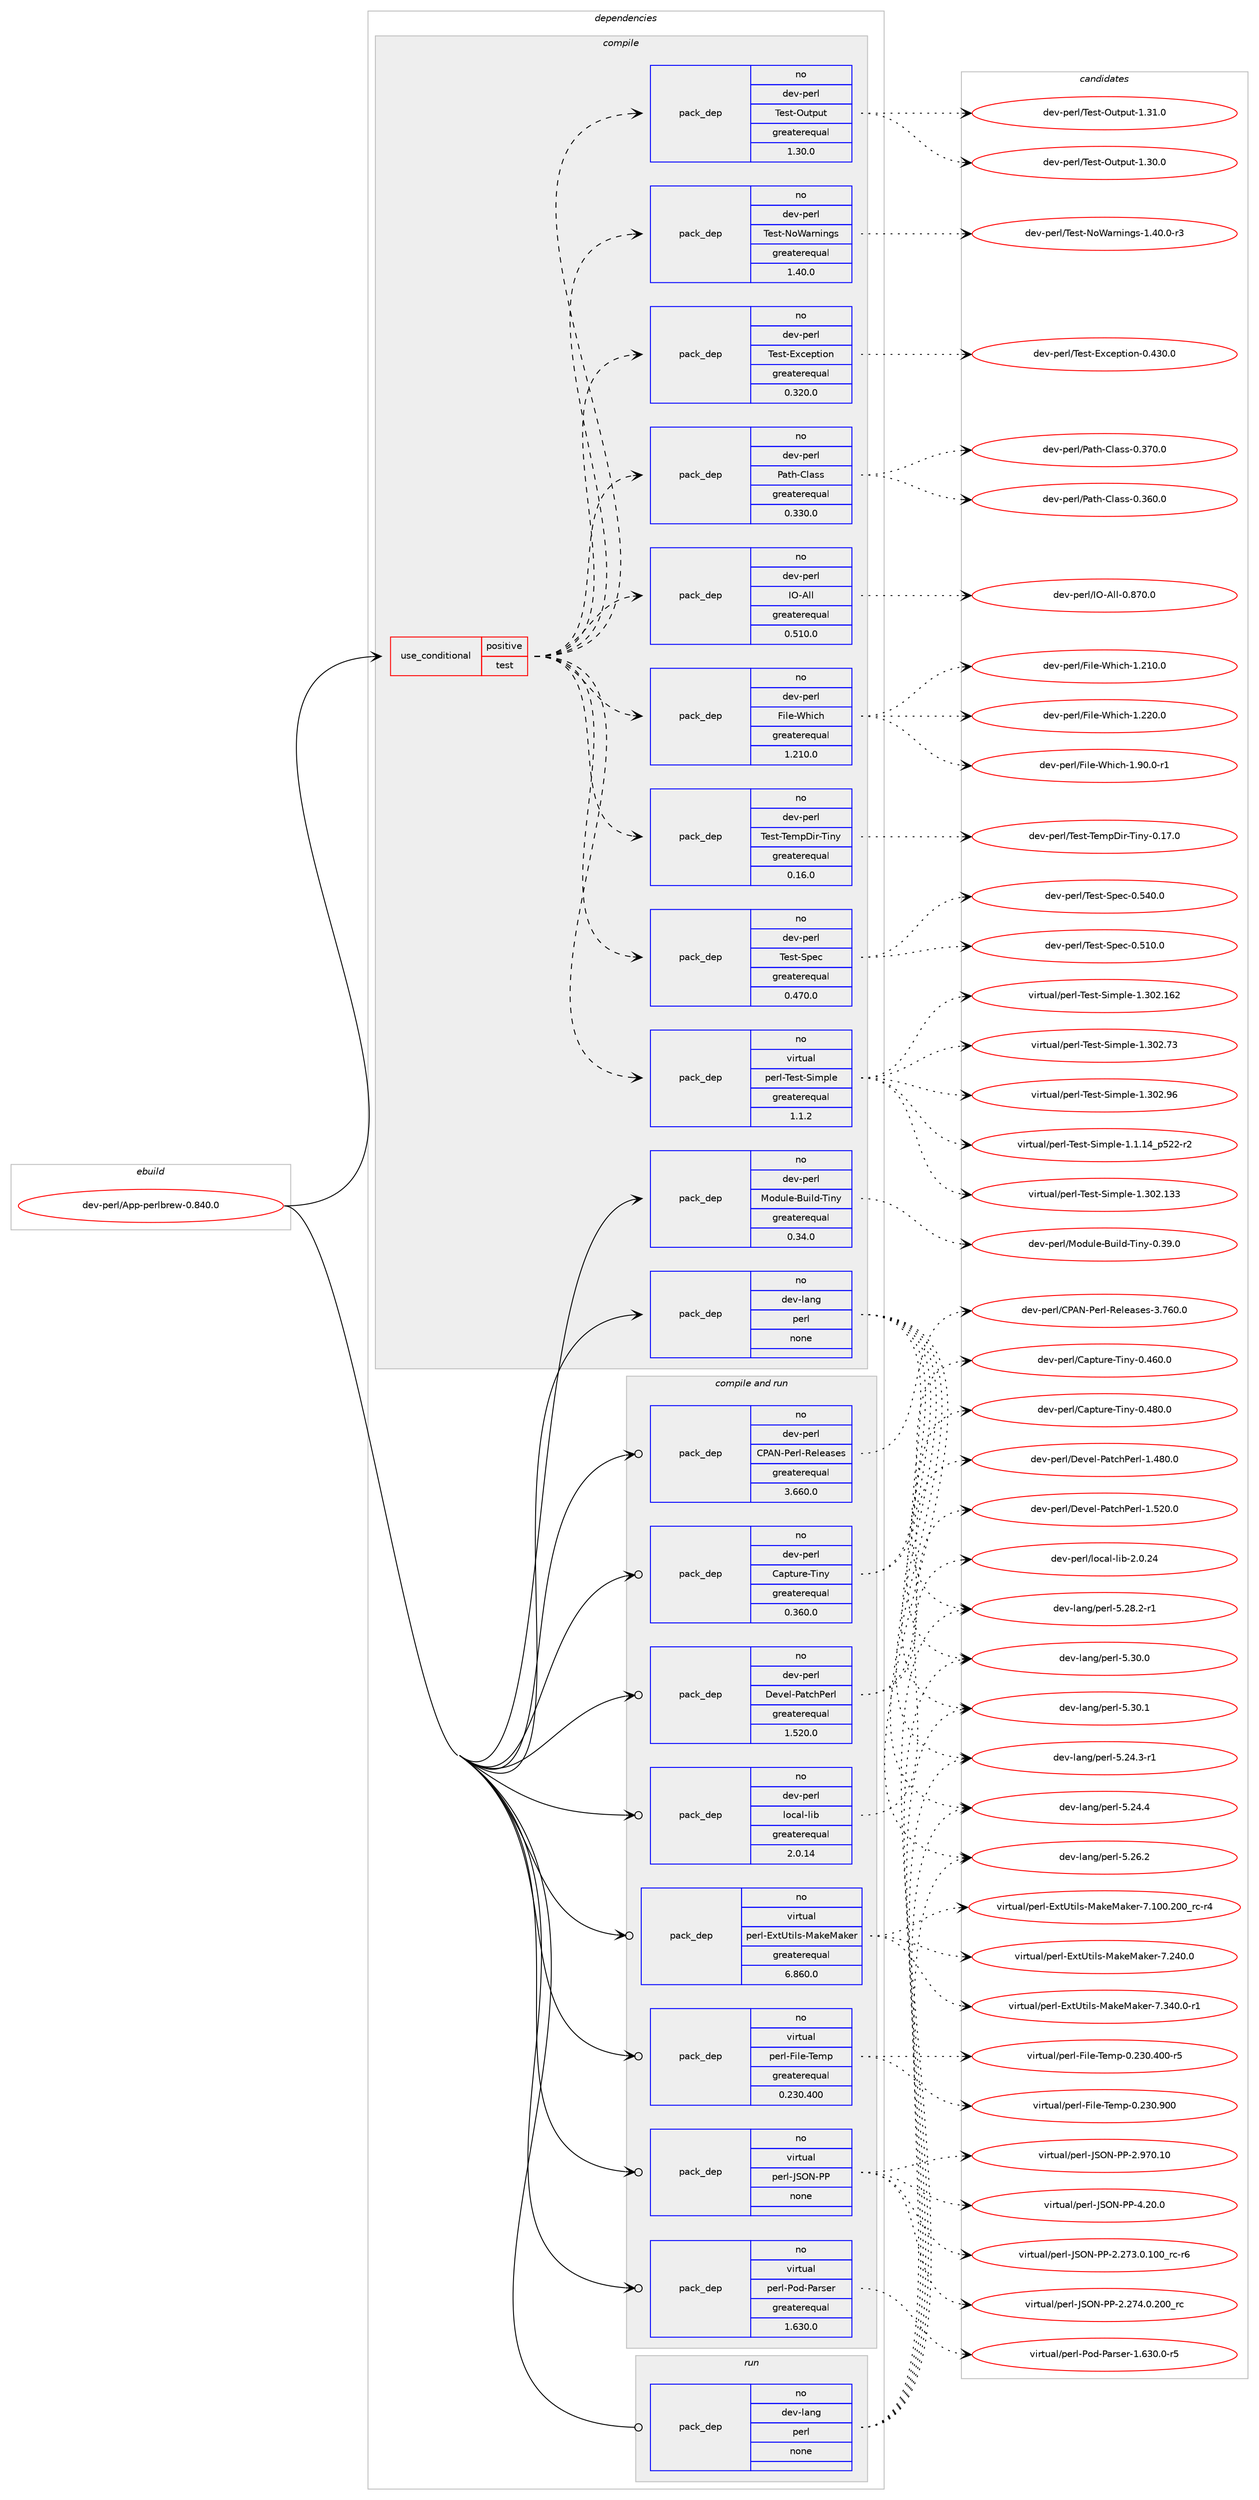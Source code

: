 digraph prolog {

# *************
# Graph options
# *************

newrank=true;
concentrate=true;
compound=true;
graph [rankdir=LR,fontname=Helvetica,fontsize=10,ranksep=1.5];#, ranksep=2.5, nodesep=0.2];
edge  [arrowhead=vee];
node  [fontname=Helvetica,fontsize=10];

# **********
# The ebuild
# **********

subgraph cluster_leftcol {
color=gray;
rank=same;
label=<<i>ebuild</i>>;
id [label="dev-perl/App-perlbrew-0.840.0", color=red, width=4, href="../dev-perl/App-perlbrew-0.840.0.svg"];
}

# ****************
# The dependencies
# ****************

subgraph cluster_midcol {
color=gray;
label=<<i>dependencies</i>>;
subgraph cluster_compile {
fillcolor="#eeeeee";
style=filled;
label=<<i>compile</i>>;
subgraph cond133245 {
dependency573593 [label=<<TABLE BORDER="0" CELLBORDER="1" CELLSPACING="0" CELLPADDING="4"><TR><TD ROWSPAN="3" CELLPADDING="10">use_conditional</TD></TR><TR><TD>positive</TD></TR><TR><TD>test</TD></TR></TABLE>>, shape=none, color=red];
subgraph pack428711 {
dependency573594 [label=<<TABLE BORDER="0" CELLBORDER="1" CELLSPACING="0" CELLPADDING="4" WIDTH="220"><TR><TD ROWSPAN="6" CELLPADDING="30">pack_dep</TD></TR><TR><TD WIDTH="110">no</TD></TR><TR><TD>dev-perl</TD></TR><TR><TD>File-Which</TD></TR><TR><TD>greaterequal</TD></TR><TR><TD>1.210.0</TD></TR></TABLE>>, shape=none, color=blue];
}
dependency573593:e -> dependency573594:w [weight=20,style="dashed",arrowhead="vee"];
subgraph pack428712 {
dependency573595 [label=<<TABLE BORDER="0" CELLBORDER="1" CELLSPACING="0" CELLPADDING="4" WIDTH="220"><TR><TD ROWSPAN="6" CELLPADDING="30">pack_dep</TD></TR><TR><TD WIDTH="110">no</TD></TR><TR><TD>dev-perl</TD></TR><TR><TD>IO-All</TD></TR><TR><TD>greaterequal</TD></TR><TR><TD>0.510.0</TD></TR></TABLE>>, shape=none, color=blue];
}
dependency573593:e -> dependency573595:w [weight=20,style="dashed",arrowhead="vee"];
subgraph pack428713 {
dependency573596 [label=<<TABLE BORDER="0" CELLBORDER="1" CELLSPACING="0" CELLPADDING="4" WIDTH="220"><TR><TD ROWSPAN="6" CELLPADDING="30">pack_dep</TD></TR><TR><TD WIDTH="110">no</TD></TR><TR><TD>dev-perl</TD></TR><TR><TD>Path-Class</TD></TR><TR><TD>greaterequal</TD></TR><TR><TD>0.330.0</TD></TR></TABLE>>, shape=none, color=blue];
}
dependency573593:e -> dependency573596:w [weight=20,style="dashed",arrowhead="vee"];
subgraph pack428714 {
dependency573597 [label=<<TABLE BORDER="0" CELLBORDER="1" CELLSPACING="0" CELLPADDING="4" WIDTH="220"><TR><TD ROWSPAN="6" CELLPADDING="30">pack_dep</TD></TR><TR><TD WIDTH="110">no</TD></TR><TR><TD>dev-perl</TD></TR><TR><TD>Test-Exception</TD></TR><TR><TD>greaterequal</TD></TR><TR><TD>0.320.0</TD></TR></TABLE>>, shape=none, color=blue];
}
dependency573593:e -> dependency573597:w [weight=20,style="dashed",arrowhead="vee"];
subgraph pack428715 {
dependency573598 [label=<<TABLE BORDER="0" CELLBORDER="1" CELLSPACING="0" CELLPADDING="4" WIDTH="220"><TR><TD ROWSPAN="6" CELLPADDING="30">pack_dep</TD></TR><TR><TD WIDTH="110">no</TD></TR><TR><TD>dev-perl</TD></TR><TR><TD>Test-NoWarnings</TD></TR><TR><TD>greaterequal</TD></TR><TR><TD>1.40.0</TD></TR></TABLE>>, shape=none, color=blue];
}
dependency573593:e -> dependency573598:w [weight=20,style="dashed",arrowhead="vee"];
subgraph pack428716 {
dependency573599 [label=<<TABLE BORDER="0" CELLBORDER="1" CELLSPACING="0" CELLPADDING="4" WIDTH="220"><TR><TD ROWSPAN="6" CELLPADDING="30">pack_dep</TD></TR><TR><TD WIDTH="110">no</TD></TR><TR><TD>dev-perl</TD></TR><TR><TD>Test-Output</TD></TR><TR><TD>greaterequal</TD></TR><TR><TD>1.30.0</TD></TR></TABLE>>, shape=none, color=blue];
}
dependency573593:e -> dependency573599:w [weight=20,style="dashed",arrowhead="vee"];
subgraph pack428717 {
dependency573600 [label=<<TABLE BORDER="0" CELLBORDER="1" CELLSPACING="0" CELLPADDING="4" WIDTH="220"><TR><TD ROWSPAN="6" CELLPADDING="30">pack_dep</TD></TR><TR><TD WIDTH="110">no</TD></TR><TR><TD>virtual</TD></TR><TR><TD>perl-Test-Simple</TD></TR><TR><TD>greaterequal</TD></TR><TR><TD>1.1.2</TD></TR></TABLE>>, shape=none, color=blue];
}
dependency573593:e -> dependency573600:w [weight=20,style="dashed",arrowhead="vee"];
subgraph pack428718 {
dependency573601 [label=<<TABLE BORDER="0" CELLBORDER="1" CELLSPACING="0" CELLPADDING="4" WIDTH="220"><TR><TD ROWSPAN="6" CELLPADDING="30">pack_dep</TD></TR><TR><TD WIDTH="110">no</TD></TR><TR><TD>dev-perl</TD></TR><TR><TD>Test-Spec</TD></TR><TR><TD>greaterequal</TD></TR><TR><TD>0.470.0</TD></TR></TABLE>>, shape=none, color=blue];
}
dependency573593:e -> dependency573601:w [weight=20,style="dashed",arrowhead="vee"];
subgraph pack428719 {
dependency573602 [label=<<TABLE BORDER="0" CELLBORDER="1" CELLSPACING="0" CELLPADDING="4" WIDTH="220"><TR><TD ROWSPAN="6" CELLPADDING="30">pack_dep</TD></TR><TR><TD WIDTH="110">no</TD></TR><TR><TD>dev-perl</TD></TR><TR><TD>Test-TempDir-Tiny</TD></TR><TR><TD>greaterequal</TD></TR><TR><TD>0.16.0</TD></TR></TABLE>>, shape=none, color=blue];
}
dependency573593:e -> dependency573602:w [weight=20,style="dashed",arrowhead="vee"];
}
id:e -> dependency573593:w [weight=20,style="solid",arrowhead="vee"];
subgraph pack428720 {
dependency573603 [label=<<TABLE BORDER="0" CELLBORDER="1" CELLSPACING="0" CELLPADDING="4" WIDTH="220"><TR><TD ROWSPAN="6" CELLPADDING="30">pack_dep</TD></TR><TR><TD WIDTH="110">no</TD></TR><TR><TD>dev-lang</TD></TR><TR><TD>perl</TD></TR><TR><TD>none</TD></TR><TR><TD></TD></TR></TABLE>>, shape=none, color=blue];
}
id:e -> dependency573603:w [weight=20,style="solid",arrowhead="vee"];
subgraph pack428721 {
dependency573604 [label=<<TABLE BORDER="0" CELLBORDER="1" CELLSPACING="0" CELLPADDING="4" WIDTH="220"><TR><TD ROWSPAN="6" CELLPADDING="30">pack_dep</TD></TR><TR><TD WIDTH="110">no</TD></TR><TR><TD>dev-perl</TD></TR><TR><TD>Module-Build-Tiny</TD></TR><TR><TD>greaterequal</TD></TR><TR><TD>0.34.0</TD></TR></TABLE>>, shape=none, color=blue];
}
id:e -> dependency573604:w [weight=20,style="solid",arrowhead="vee"];
}
subgraph cluster_compileandrun {
fillcolor="#eeeeee";
style=filled;
label=<<i>compile and run</i>>;
subgraph pack428722 {
dependency573605 [label=<<TABLE BORDER="0" CELLBORDER="1" CELLSPACING="0" CELLPADDING="4" WIDTH="220"><TR><TD ROWSPAN="6" CELLPADDING="30">pack_dep</TD></TR><TR><TD WIDTH="110">no</TD></TR><TR><TD>dev-perl</TD></TR><TR><TD>CPAN-Perl-Releases</TD></TR><TR><TD>greaterequal</TD></TR><TR><TD>3.660.0</TD></TR></TABLE>>, shape=none, color=blue];
}
id:e -> dependency573605:w [weight=20,style="solid",arrowhead="odotvee"];
subgraph pack428723 {
dependency573606 [label=<<TABLE BORDER="0" CELLBORDER="1" CELLSPACING="0" CELLPADDING="4" WIDTH="220"><TR><TD ROWSPAN="6" CELLPADDING="30">pack_dep</TD></TR><TR><TD WIDTH="110">no</TD></TR><TR><TD>dev-perl</TD></TR><TR><TD>Capture-Tiny</TD></TR><TR><TD>greaterequal</TD></TR><TR><TD>0.360.0</TD></TR></TABLE>>, shape=none, color=blue];
}
id:e -> dependency573606:w [weight=20,style="solid",arrowhead="odotvee"];
subgraph pack428724 {
dependency573607 [label=<<TABLE BORDER="0" CELLBORDER="1" CELLSPACING="0" CELLPADDING="4" WIDTH="220"><TR><TD ROWSPAN="6" CELLPADDING="30">pack_dep</TD></TR><TR><TD WIDTH="110">no</TD></TR><TR><TD>dev-perl</TD></TR><TR><TD>Devel-PatchPerl</TD></TR><TR><TD>greaterequal</TD></TR><TR><TD>1.520.0</TD></TR></TABLE>>, shape=none, color=blue];
}
id:e -> dependency573607:w [weight=20,style="solid",arrowhead="odotvee"];
subgraph pack428725 {
dependency573608 [label=<<TABLE BORDER="0" CELLBORDER="1" CELLSPACING="0" CELLPADDING="4" WIDTH="220"><TR><TD ROWSPAN="6" CELLPADDING="30">pack_dep</TD></TR><TR><TD WIDTH="110">no</TD></TR><TR><TD>dev-perl</TD></TR><TR><TD>local-lib</TD></TR><TR><TD>greaterequal</TD></TR><TR><TD>2.0.14</TD></TR></TABLE>>, shape=none, color=blue];
}
id:e -> dependency573608:w [weight=20,style="solid",arrowhead="odotvee"];
subgraph pack428726 {
dependency573609 [label=<<TABLE BORDER="0" CELLBORDER="1" CELLSPACING="0" CELLPADDING="4" WIDTH="220"><TR><TD ROWSPAN="6" CELLPADDING="30">pack_dep</TD></TR><TR><TD WIDTH="110">no</TD></TR><TR><TD>virtual</TD></TR><TR><TD>perl-ExtUtils-MakeMaker</TD></TR><TR><TD>greaterequal</TD></TR><TR><TD>6.860.0</TD></TR></TABLE>>, shape=none, color=blue];
}
id:e -> dependency573609:w [weight=20,style="solid",arrowhead="odotvee"];
subgraph pack428727 {
dependency573610 [label=<<TABLE BORDER="0" CELLBORDER="1" CELLSPACING="0" CELLPADDING="4" WIDTH="220"><TR><TD ROWSPAN="6" CELLPADDING="30">pack_dep</TD></TR><TR><TD WIDTH="110">no</TD></TR><TR><TD>virtual</TD></TR><TR><TD>perl-File-Temp</TD></TR><TR><TD>greaterequal</TD></TR><TR><TD>0.230.400</TD></TR></TABLE>>, shape=none, color=blue];
}
id:e -> dependency573610:w [weight=20,style="solid",arrowhead="odotvee"];
subgraph pack428728 {
dependency573611 [label=<<TABLE BORDER="0" CELLBORDER="1" CELLSPACING="0" CELLPADDING="4" WIDTH="220"><TR><TD ROWSPAN="6" CELLPADDING="30">pack_dep</TD></TR><TR><TD WIDTH="110">no</TD></TR><TR><TD>virtual</TD></TR><TR><TD>perl-JSON-PP</TD></TR><TR><TD>none</TD></TR><TR><TD></TD></TR></TABLE>>, shape=none, color=blue];
}
id:e -> dependency573611:w [weight=20,style="solid",arrowhead="odotvee"];
subgraph pack428729 {
dependency573612 [label=<<TABLE BORDER="0" CELLBORDER="1" CELLSPACING="0" CELLPADDING="4" WIDTH="220"><TR><TD ROWSPAN="6" CELLPADDING="30">pack_dep</TD></TR><TR><TD WIDTH="110">no</TD></TR><TR><TD>virtual</TD></TR><TR><TD>perl-Pod-Parser</TD></TR><TR><TD>greaterequal</TD></TR><TR><TD>1.630.0</TD></TR></TABLE>>, shape=none, color=blue];
}
id:e -> dependency573612:w [weight=20,style="solid",arrowhead="odotvee"];
}
subgraph cluster_run {
fillcolor="#eeeeee";
style=filled;
label=<<i>run</i>>;
subgraph pack428730 {
dependency573613 [label=<<TABLE BORDER="0" CELLBORDER="1" CELLSPACING="0" CELLPADDING="4" WIDTH="220"><TR><TD ROWSPAN="6" CELLPADDING="30">pack_dep</TD></TR><TR><TD WIDTH="110">no</TD></TR><TR><TD>dev-lang</TD></TR><TR><TD>perl</TD></TR><TR><TD>none</TD></TR><TR><TD></TD></TR></TABLE>>, shape=none, color=blue];
}
id:e -> dependency573613:w [weight=20,style="solid",arrowhead="odot"];
}
}

# **************
# The candidates
# **************

subgraph cluster_choices {
rank=same;
color=gray;
label=<<i>candidates</i>>;

subgraph choice428711 {
color=black;
nodesep=1;
choice1001011184511210111410847701051081014587104105991044549465049484648 [label="dev-perl/File-Which-1.210.0", color=red, width=4,href="../dev-perl/File-Which-1.210.0.svg"];
choice1001011184511210111410847701051081014587104105991044549465050484648 [label="dev-perl/File-Which-1.220.0", color=red, width=4,href="../dev-perl/File-Which-1.220.0.svg"];
choice100101118451121011141084770105108101458710410599104454946574846484511449 [label="dev-perl/File-Which-1.90.0-r1", color=red, width=4,href="../dev-perl/File-Which-1.90.0-r1.svg"];
dependency573594:e -> choice1001011184511210111410847701051081014587104105991044549465049484648:w [style=dotted,weight="100"];
dependency573594:e -> choice1001011184511210111410847701051081014587104105991044549465050484648:w [style=dotted,weight="100"];
dependency573594:e -> choice100101118451121011141084770105108101458710410599104454946574846484511449:w [style=dotted,weight="100"];
}
subgraph choice428712 {
color=black;
nodesep=1;
choice1001011184511210111410847737945651081084548465655484648 [label="dev-perl/IO-All-0.870.0", color=red, width=4,href="../dev-perl/IO-All-0.870.0.svg"];
dependency573595:e -> choice1001011184511210111410847737945651081084548465655484648:w [style=dotted,weight="100"];
}
subgraph choice428713 {
color=black;
nodesep=1;
choice100101118451121011141084780971161044567108971151154548465154484648 [label="dev-perl/Path-Class-0.360.0", color=red, width=4,href="../dev-perl/Path-Class-0.360.0.svg"];
choice100101118451121011141084780971161044567108971151154548465155484648 [label="dev-perl/Path-Class-0.370.0", color=red, width=4,href="../dev-perl/Path-Class-0.370.0.svg"];
dependency573596:e -> choice100101118451121011141084780971161044567108971151154548465154484648:w [style=dotted,weight="100"];
dependency573596:e -> choice100101118451121011141084780971161044567108971151154548465155484648:w [style=dotted,weight="100"];
}
subgraph choice428714 {
color=black;
nodesep=1;
choice1001011184511210111410847841011151164569120991011121161051111104548465251484648 [label="dev-perl/Test-Exception-0.430.0", color=red, width=4,href="../dev-perl/Test-Exception-0.430.0.svg"];
dependency573597:e -> choice1001011184511210111410847841011151164569120991011121161051111104548465251484648:w [style=dotted,weight="100"];
}
subgraph choice428715 {
color=black;
nodesep=1;
choice10010111845112101114108478410111511645781118797114110105110103115454946524846484511451 [label="dev-perl/Test-NoWarnings-1.40.0-r3", color=red, width=4,href="../dev-perl/Test-NoWarnings-1.40.0-r3.svg"];
dependency573598:e -> choice10010111845112101114108478410111511645781118797114110105110103115454946524846484511451:w [style=dotted,weight="100"];
}
subgraph choice428716 {
color=black;
nodesep=1;
choice100101118451121011141084784101115116457911711611211711645494651484648 [label="dev-perl/Test-Output-1.30.0", color=red, width=4,href="../dev-perl/Test-Output-1.30.0.svg"];
choice100101118451121011141084784101115116457911711611211711645494651494648 [label="dev-perl/Test-Output-1.31.0", color=red, width=4,href="../dev-perl/Test-Output-1.31.0.svg"];
dependency573599:e -> choice100101118451121011141084784101115116457911711611211711645494651484648:w [style=dotted,weight="100"];
dependency573599:e -> choice100101118451121011141084784101115116457911711611211711645494651494648:w [style=dotted,weight="100"];
}
subgraph choice428717 {
color=black;
nodesep=1;
choice11810511411611797108471121011141084584101115116458310510911210810145494649464952951125350504511450 [label="virtual/perl-Test-Simple-1.1.14_p522-r2", color=red, width=4,href="../virtual/perl-Test-Simple-1.1.14_p522-r2.svg"];
choice11810511411611797108471121011141084584101115116458310510911210810145494651485046495151 [label="virtual/perl-Test-Simple-1.302.133", color=red, width=4,href="../virtual/perl-Test-Simple-1.302.133.svg"];
choice11810511411611797108471121011141084584101115116458310510911210810145494651485046495450 [label="virtual/perl-Test-Simple-1.302.162", color=red, width=4,href="../virtual/perl-Test-Simple-1.302.162.svg"];
choice118105114116117971084711210111410845841011151164583105109112108101454946514850465551 [label="virtual/perl-Test-Simple-1.302.73", color=red, width=4,href="../virtual/perl-Test-Simple-1.302.73.svg"];
choice118105114116117971084711210111410845841011151164583105109112108101454946514850465754 [label="virtual/perl-Test-Simple-1.302.96", color=red, width=4,href="../virtual/perl-Test-Simple-1.302.96.svg"];
dependency573600:e -> choice11810511411611797108471121011141084584101115116458310510911210810145494649464952951125350504511450:w [style=dotted,weight="100"];
dependency573600:e -> choice11810511411611797108471121011141084584101115116458310510911210810145494651485046495151:w [style=dotted,weight="100"];
dependency573600:e -> choice11810511411611797108471121011141084584101115116458310510911210810145494651485046495450:w [style=dotted,weight="100"];
dependency573600:e -> choice118105114116117971084711210111410845841011151164583105109112108101454946514850465551:w [style=dotted,weight="100"];
dependency573600:e -> choice118105114116117971084711210111410845841011151164583105109112108101454946514850465754:w [style=dotted,weight="100"];
}
subgraph choice428718 {
color=black;
nodesep=1;
choice1001011184511210111410847841011151164583112101994548465349484648 [label="dev-perl/Test-Spec-0.510.0", color=red, width=4,href="../dev-perl/Test-Spec-0.510.0.svg"];
choice1001011184511210111410847841011151164583112101994548465352484648 [label="dev-perl/Test-Spec-0.540.0", color=red, width=4,href="../dev-perl/Test-Spec-0.540.0.svg"];
dependency573601:e -> choice1001011184511210111410847841011151164583112101994548465349484648:w [style=dotted,weight="100"];
dependency573601:e -> choice1001011184511210111410847841011151164583112101994548465352484648:w [style=dotted,weight="100"];
}
subgraph choice428719 {
color=black;
nodesep=1;
choice100101118451121011141084784101115116458410110911268105114458410511012145484649554648 [label="dev-perl/Test-TempDir-Tiny-0.17.0", color=red, width=4,href="../dev-perl/Test-TempDir-Tiny-0.17.0.svg"];
dependency573602:e -> choice100101118451121011141084784101115116458410110911268105114458410511012145484649554648:w [style=dotted,weight="100"];
}
subgraph choice428720 {
color=black;
nodesep=1;
choice100101118451089711010347112101114108455346505246514511449 [label="dev-lang/perl-5.24.3-r1", color=red, width=4,href="../dev-lang/perl-5.24.3-r1.svg"];
choice10010111845108971101034711210111410845534650524652 [label="dev-lang/perl-5.24.4", color=red, width=4,href="../dev-lang/perl-5.24.4.svg"];
choice10010111845108971101034711210111410845534650544650 [label="dev-lang/perl-5.26.2", color=red, width=4,href="../dev-lang/perl-5.26.2.svg"];
choice100101118451089711010347112101114108455346505646504511449 [label="dev-lang/perl-5.28.2-r1", color=red, width=4,href="../dev-lang/perl-5.28.2-r1.svg"];
choice10010111845108971101034711210111410845534651484648 [label="dev-lang/perl-5.30.0", color=red, width=4,href="../dev-lang/perl-5.30.0.svg"];
choice10010111845108971101034711210111410845534651484649 [label="dev-lang/perl-5.30.1", color=red, width=4,href="../dev-lang/perl-5.30.1.svg"];
dependency573603:e -> choice100101118451089711010347112101114108455346505246514511449:w [style=dotted,weight="100"];
dependency573603:e -> choice10010111845108971101034711210111410845534650524652:w [style=dotted,weight="100"];
dependency573603:e -> choice10010111845108971101034711210111410845534650544650:w [style=dotted,weight="100"];
dependency573603:e -> choice100101118451089711010347112101114108455346505646504511449:w [style=dotted,weight="100"];
dependency573603:e -> choice10010111845108971101034711210111410845534651484648:w [style=dotted,weight="100"];
dependency573603:e -> choice10010111845108971101034711210111410845534651484649:w [style=dotted,weight="100"];
}
subgraph choice428721 {
color=black;
nodesep=1;
choice1001011184511210111410847771111001171081014566117105108100458410511012145484651574648 [label="dev-perl/Module-Build-Tiny-0.39.0", color=red, width=4,href="../dev-perl/Module-Build-Tiny-0.39.0.svg"];
dependency573604:e -> choice1001011184511210111410847771111001171081014566117105108100458410511012145484651574648:w [style=dotted,weight="100"];
}
subgraph choice428722 {
color=black;
nodesep=1;
choice10010111845112101114108476780657845801011141084582101108101971151011154551465554484648 [label="dev-perl/CPAN-Perl-Releases-3.760.0", color=red, width=4,href="../dev-perl/CPAN-Perl-Releases-3.760.0.svg"];
dependency573605:e -> choice10010111845112101114108476780657845801011141084582101108101971151011154551465554484648:w [style=dotted,weight="100"];
}
subgraph choice428723 {
color=black;
nodesep=1;
choice1001011184511210111410847679711211611711410145841051101214548465254484648 [label="dev-perl/Capture-Tiny-0.460.0", color=red, width=4,href="../dev-perl/Capture-Tiny-0.460.0.svg"];
choice1001011184511210111410847679711211611711410145841051101214548465256484648 [label="dev-perl/Capture-Tiny-0.480.0", color=red, width=4,href="../dev-perl/Capture-Tiny-0.480.0.svg"];
dependency573606:e -> choice1001011184511210111410847679711211611711410145841051101214548465254484648:w [style=dotted,weight="100"];
dependency573606:e -> choice1001011184511210111410847679711211611711410145841051101214548465256484648:w [style=dotted,weight="100"];
}
subgraph choice428724 {
color=black;
nodesep=1;
choice10010111845112101114108476810111810110845809711699104801011141084549465256484648 [label="dev-perl/Devel-PatchPerl-1.480.0", color=red, width=4,href="../dev-perl/Devel-PatchPerl-1.480.0.svg"];
choice10010111845112101114108476810111810110845809711699104801011141084549465350484648 [label="dev-perl/Devel-PatchPerl-1.520.0", color=red, width=4,href="../dev-perl/Devel-PatchPerl-1.520.0.svg"];
dependency573607:e -> choice10010111845112101114108476810111810110845809711699104801011141084549465256484648:w [style=dotted,weight="100"];
dependency573607:e -> choice10010111845112101114108476810111810110845809711699104801011141084549465350484648:w [style=dotted,weight="100"];
}
subgraph choice428725 {
color=black;
nodesep=1;
choice10010111845112101114108471081119997108451081059845504648465052 [label="dev-perl/local-lib-2.0.24", color=red, width=4,href="../dev-perl/local-lib-2.0.24.svg"];
dependency573608:e -> choice10010111845112101114108471081119997108451081059845504648465052:w [style=dotted,weight="100"];
}
subgraph choice428726 {
color=black;
nodesep=1;
choice118105114116117971084711210111410845691201168511610510811545779710710177971071011144555464948484650484895114994511452 [label="virtual/perl-ExtUtils-MakeMaker-7.100.200_rc-r4", color=red, width=4,href="../virtual/perl-ExtUtils-MakeMaker-7.100.200_rc-r4.svg"];
choice118105114116117971084711210111410845691201168511610510811545779710710177971071011144555465052484648 [label="virtual/perl-ExtUtils-MakeMaker-7.240.0", color=red, width=4,href="../virtual/perl-ExtUtils-MakeMaker-7.240.0.svg"];
choice1181051141161179710847112101114108456912011685116105108115457797107101779710710111445554651524846484511449 [label="virtual/perl-ExtUtils-MakeMaker-7.340.0-r1", color=red, width=4,href="../virtual/perl-ExtUtils-MakeMaker-7.340.0-r1.svg"];
dependency573609:e -> choice118105114116117971084711210111410845691201168511610510811545779710710177971071011144555464948484650484895114994511452:w [style=dotted,weight="100"];
dependency573609:e -> choice118105114116117971084711210111410845691201168511610510811545779710710177971071011144555465052484648:w [style=dotted,weight="100"];
dependency573609:e -> choice1181051141161179710847112101114108456912011685116105108115457797107101779710710111445554651524846484511449:w [style=dotted,weight="100"];
}
subgraph choice428727 {
color=black;
nodesep=1;
choice118105114116117971084711210111410845701051081014584101109112454846505148465248484511453 [label="virtual/perl-File-Temp-0.230.400-r5", color=red, width=4,href="../virtual/perl-File-Temp-0.230.400-r5.svg"];
choice11810511411611797108471121011141084570105108101458410110911245484650514846574848 [label="virtual/perl-File-Temp-0.230.900", color=red, width=4,href="../virtual/perl-File-Temp-0.230.900.svg"];
dependency573610:e -> choice118105114116117971084711210111410845701051081014584101109112454846505148465248484511453:w [style=dotted,weight="100"];
dependency573610:e -> choice11810511411611797108471121011141084570105108101458410110911245484650514846574848:w [style=dotted,weight="100"];
}
subgraph choice428728 {
color=black;
nodesep=1;
choice1181051141161179710847112101114108457483797845808045504650555146484649484895114994511454 [label="virtual/perl-JSON-PP-2.273.0.100_rc-r6", color=red, width=4,href="../virtual/perl-JSON-PP-2.273.0.100_rc-r6.svg"];
choice118105114116117971084711210111410845748379784580804550465055524648465048489511499 [label="virtual/perl-JSON-PP-2.274.0.200_rc", color=red, width=4,href="../virtual/perl-JSON-PP-2.274.0.200_rc.svg"];
choice11810511411611797108471121011141084574837978458080455046575548464948 [label="virtual/perl-JSON-PP-2.970.10", color=red, width=4,href="../virtual/perl-JSON-PP-2.970.10.svg"];
choice1181051141161179710847112101114108457483797845808045524650484648 [label="virtual/perl-JSON-PP-4.20.0", color=red, width=4,href="../virtual/perl-JSON-PP-4.20.0.svg"];
dependency573611:e -> choice1181051141161179710847112101114108457483797845808045504650555146484649484895114994511454:w [style=dotted,weight="100"];
dependency573611:e -> choice118105114116117971084711210111410845748379784580804550465055524648465048489511499:w [style=dotted,weight="100"];
dependency573611:e -> choice11810511411611797108471121011141084574837978458080455046575548464948:w [style=dotted,weight="100"];
dependency573611:e -> choice1181051141161179710847112101114108457483797845808045524650484648:w [style=dotted,weight="100"];
}
subgraph choice428729 {
color=black;
nodesep=1;
choice1181051141161179710847112101114108458011110045809711411510111445494654514846484511453 [label="virtual/perl-Pod-Parser-1.630.0-r5", color=red, width=4,href="../virtual/perl-Pod-Parser-1.630.0-r5.svg"];
dependency573612:e -> choice1181051141161179710847112101114108458011110045809711411510111445494654514846484511453:w [style=dotted,weight="100"];
}
subgraph choice428730 {
color=black;
nodesep=1;
choice100101118451089711010347112101114108455346505246514511449 [label="dev-lang/perl-5.24.3-r1", color=red, width=4,href="../dev-lang/perl-5.24.3-r1.svg"];
choice10010111845108971101034711210111410845534650524652 [label="dev-lang/perl-5.24.4", color=red, width=4,href="../dev-lang/perl-5.24.4.svg"];
choice10010111845108971101034711210111410845534650544650 [label="dev-lang/perl-5.26.2", color=red, width=4,href="../dev-lang/perl-5.26.2.svg"];
choice100101118451089711010347112101114108455346505646504511449 [label="dev-lang/perl-5.28.2-r1", color=red, width=4,href="../dev-lang/perl-5.28.2-r1.svg"];
choice10010111845108971101034711210111410845534651484648 [label="dev-lang/perl-5.30.0", color=red, width=4,href="../dev-lang/perl-5.30.0.svg"];
choice10010111845108971101034711210111410845534651484649 [label="dev-lang/perl-5.30.1", color=red, width=4,href="../dev-lang/perl-5.30.1.svg"];
dependency573613:e -> choice100101118451089711010347112101114108455346505246514511449:w [style=dotted,weight="100"];
dependency573613:e -> choice10010111845108971101034711210111410845534650524652:w [style=dotted,weight="100"];
dependency573613:e -> choice10010111845108971101034711210111410845534650544650:w [style=dotted,weight="100"];
dependency573613:e -> choice100101118451089711010347112101114108455346505646504511449:w [style=dotted,weight="100"];
dependency573613:e -> choice10010111845108971101034711210111410845534651484648:w [style=dotted,weight="100"];
dependency573613:e -> choice10010111845108971101034711210111410845534651484649:w [style=dotted,weight="100"];
}
}

}
